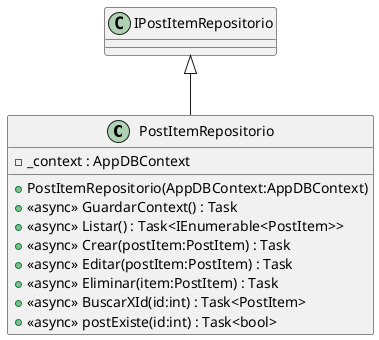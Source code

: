 @startuml
class PostItemRepositorio {
    - _context : AppDBContext
    + PostItemRepositorio(AppDBContext:AppDBContext)
    + <<async>> GuardarContext() : Task
    + <<async>> Listar() : Task<IEnumerable<PostItem>>
    + <<async>> Crear(postItem:PostItem) : Task
    + <<async>> Editar(postItem:PostItem) : Task
    + <<async>> Eliminar(item:PostItem) : Task
    + <<async>> BuscarXId(id:int) : Task<PostItem>
    + <<async>> postExiste(id:int) : Task<bool>
}
IPostItemRepositorio <|-- PostItemRepositorio
@enduml
